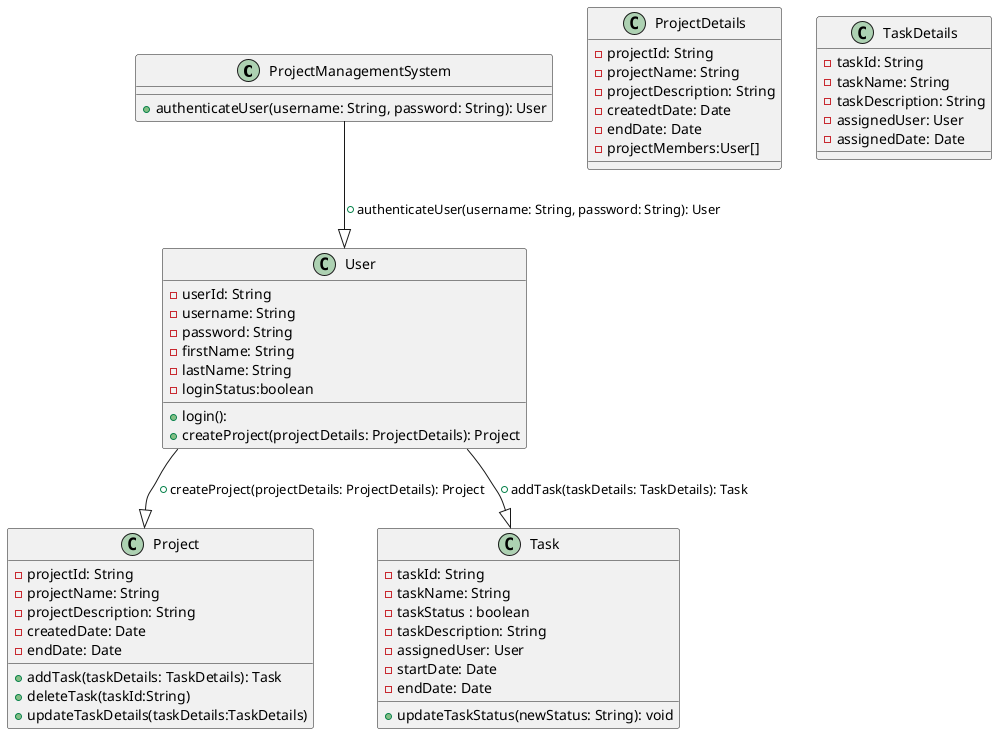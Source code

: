 @startuml TeamManagementSoftware

class ProjectManagementSystem {
  + authenticateUser(username: String, password: String): User
}

class User {
  - userId: String
  - username: String
  - password: String
  - firstName: String
  - lastName: String
  + login(): 
  - loginStatus:boolean
  + createProject(projectDetails: ProjectDetails): Project
}

class ProjectDetails {
  - projectId: String
  - projectName: String
  - projectDescription: String
  - createdtDate: Date
  - endDate: Date
  - projectMembers:User[]
}

class Project {
  - projectId: String
  - projectName: String
  - projectDescription: String
  - createdDate: Date
  - endDate: Date
  + addTask(taskDetails: TaskDetails): Task
  + deleteTask(taskId:String)
  + updateTaskDetails(taskDetails:TaskDetails)
}

class TaskDetails {
  - taskId: String
  - taskName: String
  - taskDescription: String
  - assignedUser: User
  - assignedDate: Date  
}

class Task {
  - taskId: String
  - taskName: String
  - taskStatus : boolean
  - taskDescription: String
  - assignedUser: User
  - startDate: Date
  - endDate: Date
  + updateTaskStatus(newStatus: String): void
}

ProjectManagementSystem --|> User : +authenticateUser(username: String, password: String): User
User --|> Project : +createProject(projectDetails: ProjectDetails): Project
User --|> Task : +addTask(taskDetails: TaskDetails): Task

@enduml
